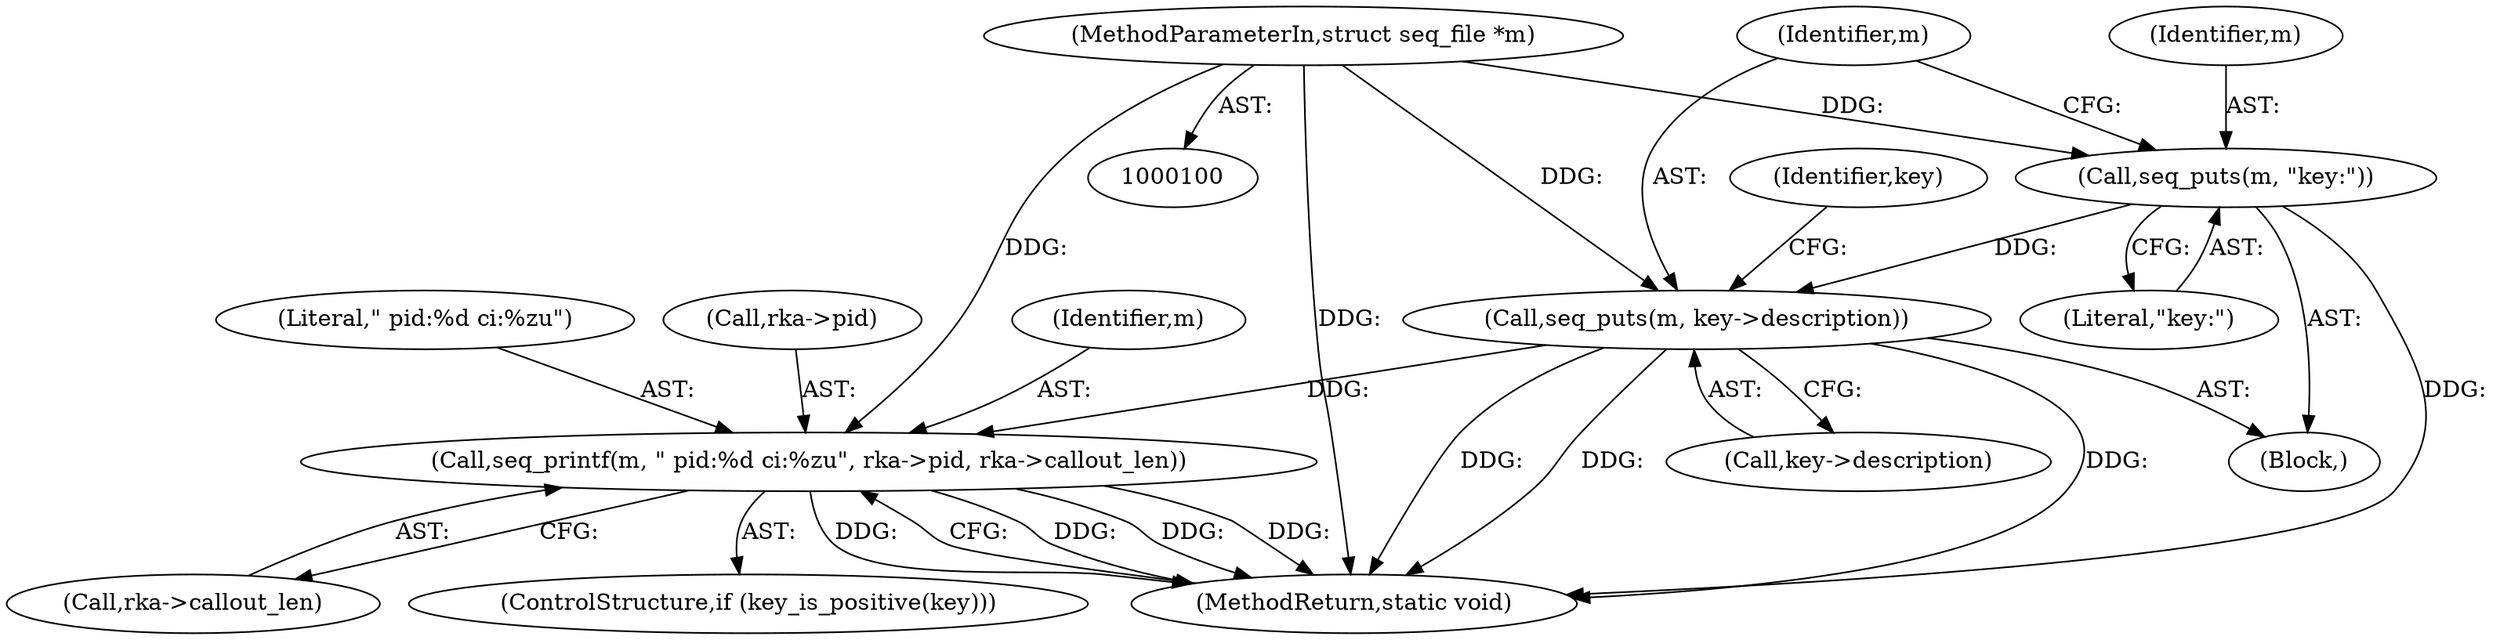 digraph "0_linux_363b02dab09b3226f3bd1420dad9c72b79a42a76_15@pointer" {
"1000114" [label="(Call,seq_puts(m, \"key:\"))"];
"1000102" [label="(MethodParameterIn,struct seq_file *m)"];
"1000117" [label="(Call,seq_puts(m, key->description))"];
"1000125" [label="(Call,seq_printf(m, \" pid:%d ci:%zu\", rka->pid, rka->callout_len))"];
"1000115" [label="(Identifier,m)"];
"1000124" [label="(Identifier,key)"];
"1000134" [label="(MethodReturn,static void)"];
"1000114" [label="(Call,seq_puts(m, \"key:\"))"];
"1000117" [label="(Call,seq_puts(m, key->description))"];
"1000125" [label="(Call,seq_printf(m, \" pid:%d ci:%zu\", rka->pid, rka->callout_len))"];
"1000131" [label="(Call,rka->callout_len)"];
"1000126" [label="(Identifier,m)"];
"1000127" [label="(Literal,\" pid:%d ci:%zu\")"];
"1000128" [label="(Call,rka->pid)"];
"1000103" [label="(Block,)"];
"1000122" [label="(ControlStructure,if (key_is_positive(key)))"];
"1000102" [label="(MethodParameterIn,struct seq_file *m)"];
"1000118" [label="(Identifier,m)"];
"1000119" [label="(Call,key->description)"];
"1000116" [label="(Literal,\"key:\")"];
"1000114" -> "1000103"  [label="AST: "];
"1000114" -> "1000116"  [label="CFG: "];
"1000115" -> "1000114"  [label="AST: "];
"1000116" -> "1000114"  [label="AST: "];
"1000118" -> "1000114"  [label="CFG: "];
"1000114" -> "1000134"  [label="DDG: "];
"1000102" -> "1000114"  [label="DDG: "];
"1000114" -> "1000117"  [label="DDG: "];
"1000102" -> "1000100"  [label="AST: "];
"1000102" -> "1000134"  [label="DDG: "];
"1000102" -> "1000117"  [label="DDG: "];
"1000102" -> "1000125"  [label="DDG: "];
"1000117" -> "1000103"  [label="AST: "];
"1000117" -> "1000119"  [label="CFG: "];
"1000118" -> "1000117"  [label="AST: "];
"1000119" -> "1000117"  [label="AST: "];
"1000124" -> "1000117"  [label="CFG: "];
"1000117" -> "1000134"  [label="DDG: "];
"1000117" -> "1000134"  [label="DDG: "];
"1000117" -> "1000134"  [label="DDG: "];
"1000117" -> "1000125"  [label="DDG: "];
"1000125" -> "1000122"  [label="AST: "];
"1000125" -> "1000131"  [label="CFG: "];
"1000126" -> "1000125"  [label="AST: "];
"1000127" -> "1000125"  [label="AST: "];
"1000128" -> "1000125"  [label="AST: "];
"1000131" -> "1000125"  [label="AST: "];
"1000134" -> "1000125"  [label="CFG: "];
"1000125" -> "1000134"  [label="DDG: "];
"1000125" -> "1000134"  [label="DDG: "];
"1000125" -> "1000134"  [label="DDG: "];
"1000125" -> "1000134"  [label="DDG: "];
}
